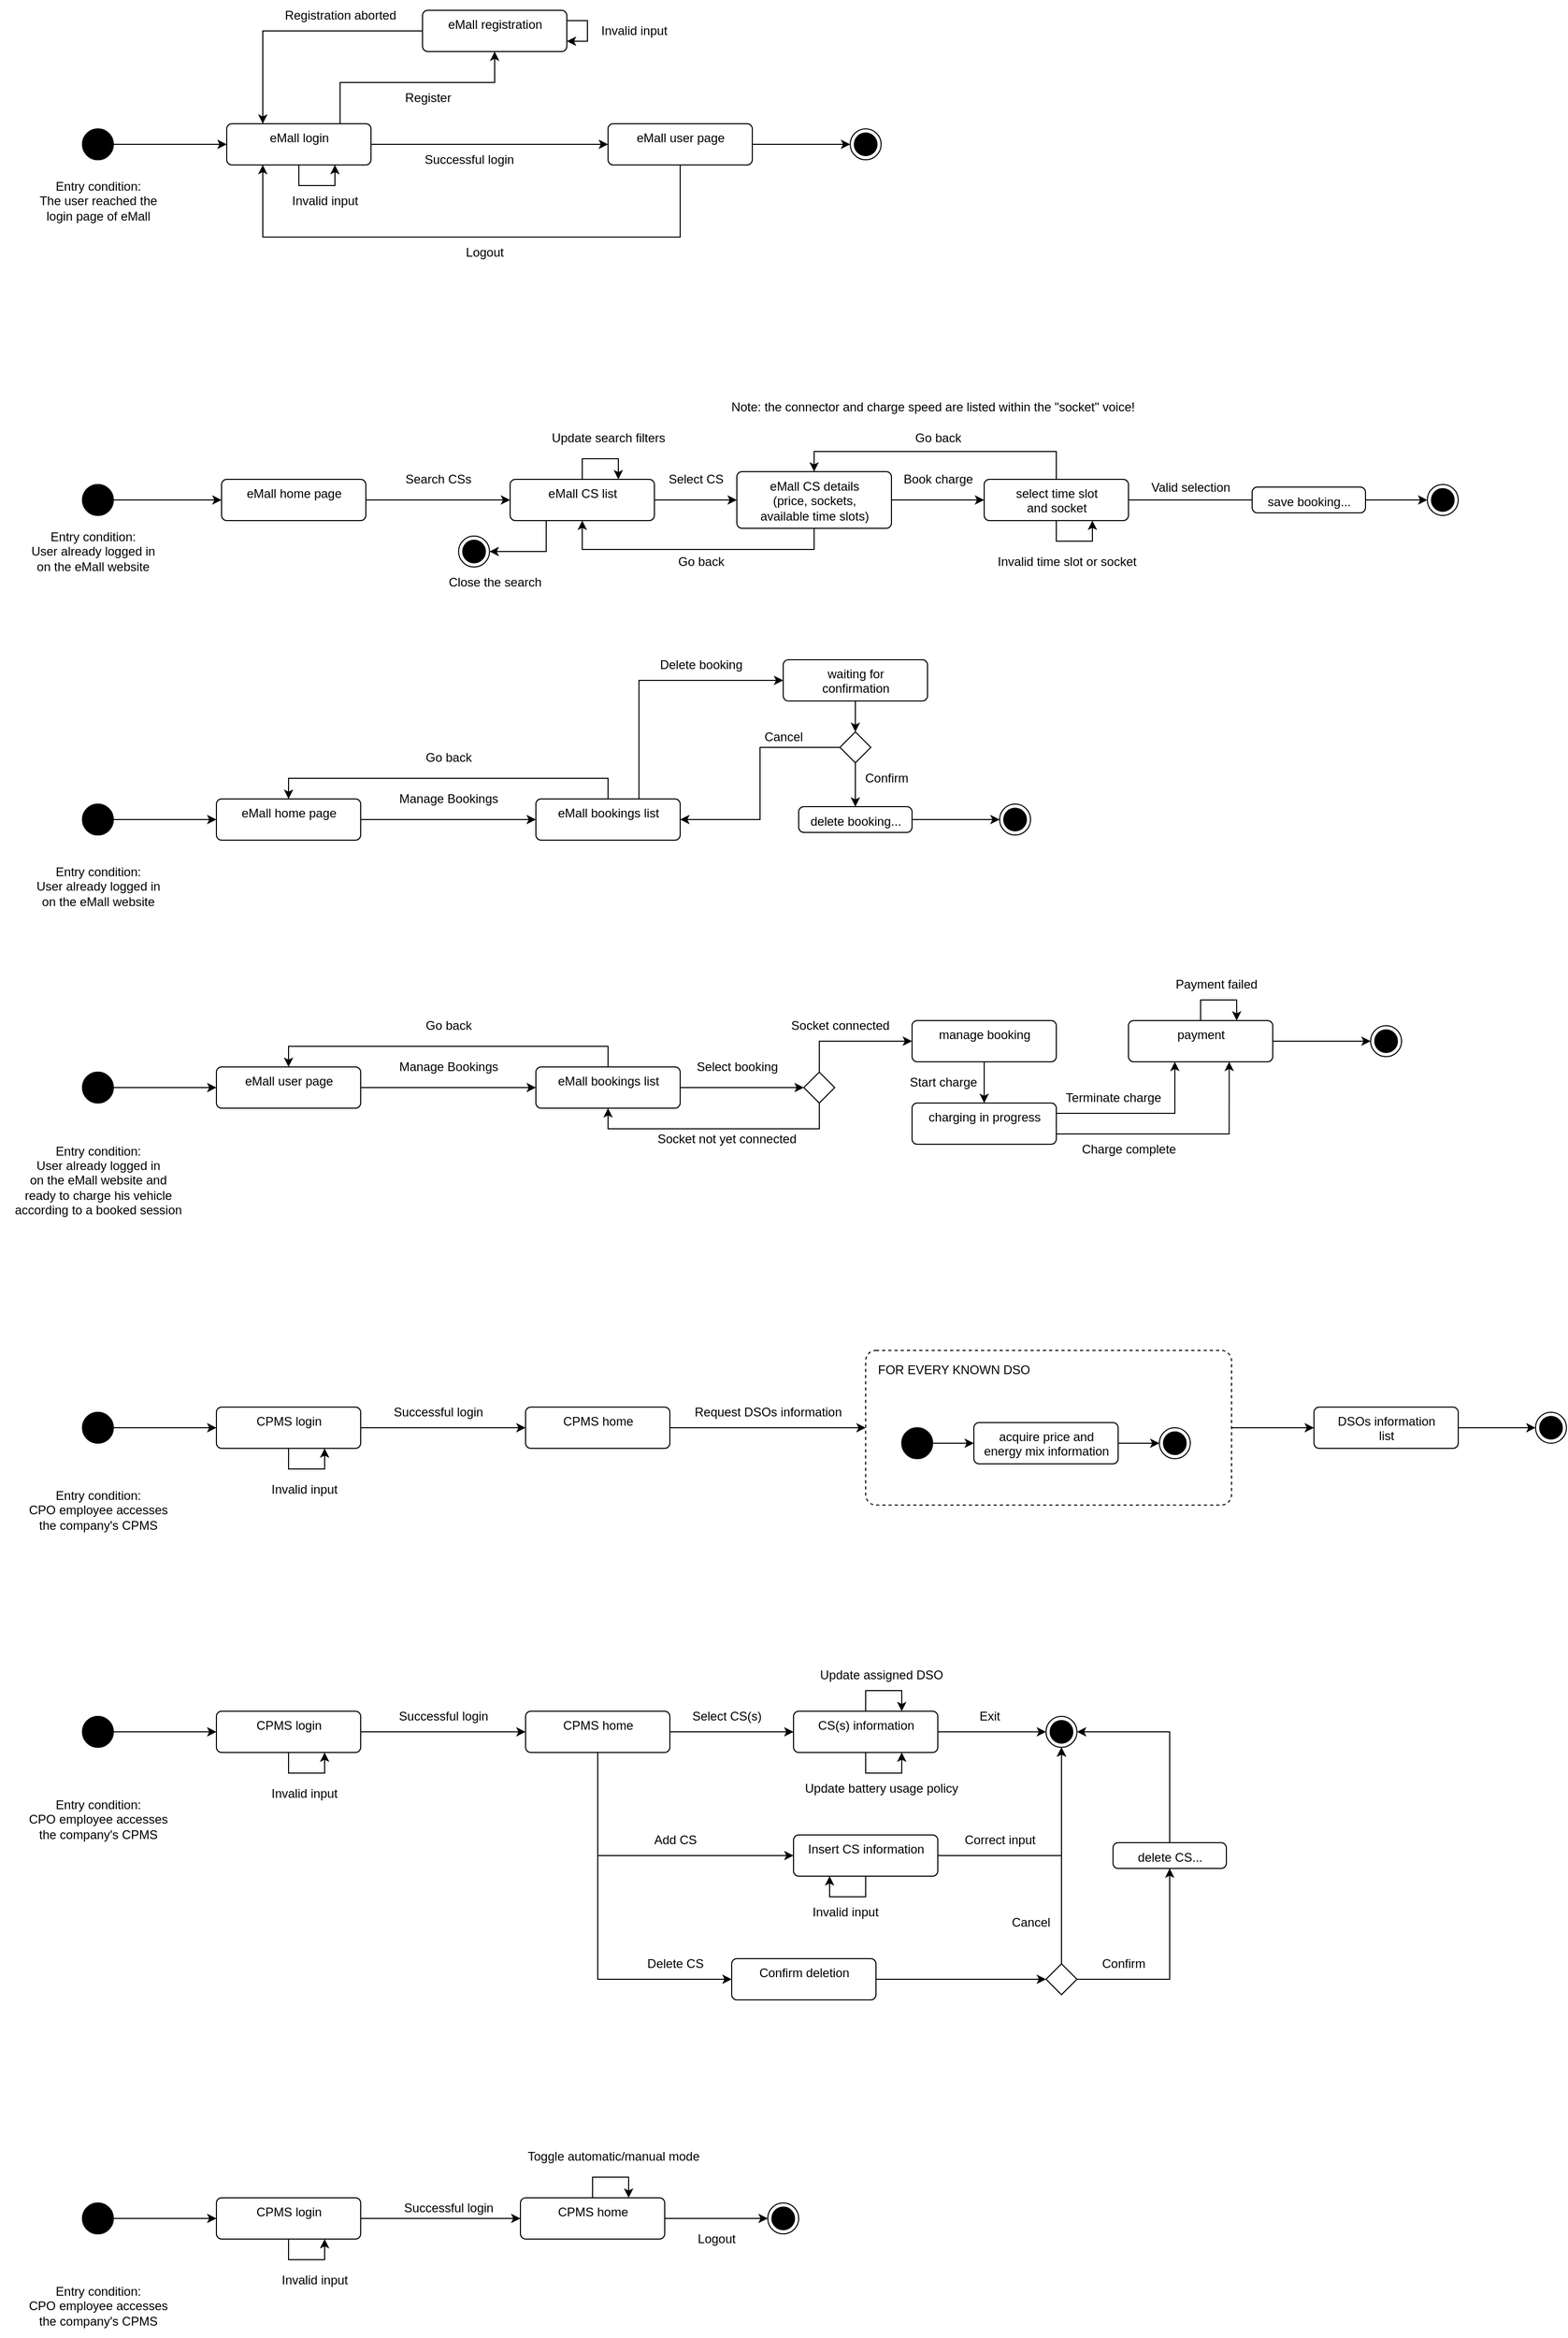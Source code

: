 <mxfile version="20.5.3" type="device"><diagram id="C5RBs43oDa-KdzZeNtuy" name="Page-1"><mxGraphModel dx="1718" dy="927" grid="1" gridSize="10" guides="1" tooltips="1" connect="1" arrows="1" fold="1" page="1" pageScale="1" pageWidth="4681" pageHeight="3300" math="0" shadow="0"><root><mxCell id="WIyWlLk6GJQsqaUBKTNV-0"/><mxCell id="WIyWlLk6GJQsqaUBKTNV-1" parent="WIyWlLk6GJQsqaUBKTNV-0"/><mxCell id="OtQPe9uXSExSUuYNANN4-5" style="edgeStyle=orthogonalEdgeStyle;rounded=0;orthogonalLoop=1;jettySize=auto;html=1;" parent="WIyWlLk6GJQsqaUBKTNV-1" source="OtQPe9uXSExSUuYNANN4-1" target="OtQPe9uXSExSUuYNANN4-2" edge="1"><mxGeometry relative="1" as="geometry"/></mxCell><mxCell id="OtQPe9uXSExSUuYNANN4-1" value="" style="ellipse;fillColor=strokeColor;" parent="WIyWlLk6GJQsqaUBKTNV-1" vertex="1"><mxGeometry x="110" y="168" width="30" height="30" as="geometry"/></mxCell><mxCell id="D8yRVli4cVq_1flrbbhO-0" style="edgeStyle=orthogonalEdgeStyle;rounded=0;orthogonalLoop=1;jettySize=auto;html=1;" parent="WIyWlLk6GJQsqaUBKTNV-1" source="OtQPe9uXSExSUuYNANN4-2" target="OtQPe9uXSExSUuYNANN4-19" edge="1"><mxGeometry relative="1" as="geometry"/></mxCell><mxCell id="D8yRVli4cVq_1flrbbhO-3" style="edgeStyle=orthogonalEdgeStyle;rounded=0;orthogonalLoop=1;jettySize=auto;html=1;entryX=0.5;entryY=1;entryDx=0;entryDy=0;" parent="WIyWlLk6GJQsqaUBKTNV-1" source="OtQPe9uXSExSUuYNANN4-2" target="OtQPe9uXSExSUuYNANN4-6" edge="1"><mxGeometry relative="1" as="geometry"><Array as="points"><mxPoint x="360" y="123"/><mxPoint x="510" y="123"/></Array></mxGeometry></mxCell><mxCell id="OtQPe9uXSExSUuYNANN4-2" value="eMall login" style="html=1;align=center;verticalAlign=top;rounded=1;absoluteArcSize=1;arcSize=10;dashed=0;" parent="WIyWlLk6GJQsqaUBKTNV-1" vertex="1"><mxGeometry x="250" y="163" width="140" height="40" as="geometry"/></mxCell><mxCell id="D8yRVli4cVq_1flrbbhO-4" style="edgeStyle=orthogonalEdgeStyle;rounded=0;orthogonalLoop=1;jettySize=auto;html=1;entryX=0.25;entryY=0;entryDx=0;entryDy=0;" parent="WIyWlLk6GJQsqaUBKTNV-1" source="OtQPe9uXSExSUuYNANN4-6" target="OtQPe9uXSExSUuYNANN4-2" edge="1"><mxGeometry relative="1" as="geometry"/></mxCell><mxCell id="OtQPe9uXSExSUuYNANN4-6" value="eMall registration" style="html=1;align=center;verticalAlign=top;rounded=1;absoluteArcSize=1;arcSize=10;dashed=0;" parent="WIyWlLk6GJQsqaUBKTNV-1" vertex="1"><mxGeometry x="440" y="53" width="140" height="40" as="geometry"/></mxCell><mxCell id="OtQPe9uXSExSUuYNANN4-9" value="Register" style="text;html=1;align=center;verticalAlign=middle;resizable=0;points=[];autosize=1;strokeColor=none;fillColor=none;" parent="WIyWlLk6GJQsqaUBKTNV-1" vertex="1"><mxGeometry x="410" y="123" width="70" height="30" as="geometry"/></mxCell><mxCell id="OtQPe9uXSExSUuYNANN4-18" value="Registration aborted" style="text;html=1;align=center;verticalAlign=middle;resizable=0;points=[];autosize=1;strokeColor=none;fillColor=none;" parent="WIyWlLk6GJQsqaUBKTNV-1" vertex="1"><mxGeometry x="290" y="43" width="140" height="30" as="geometry"/></mxCell><mxCell id="OtQPe9uXSExSUuYNANN4-22" style="edgeStyle=orthogonalEdgeStyle;rounded=0;orthogonalLoop=1;jettySize=auto;html=1;" parent="WIyWlLk6GJQsqaUBKTNV-1" source="OtQPe9uXSExSUuYNANN4-19" target="OtQPe9uXSExSUuYNANN4-21" edge="1"><mxGeometry relative="1" as="geometry"/></mxCell><mxCell id="D8yRVli4cVq_1flrbbhO-1" style="edgeStyle=orthogonalEdgeStyle;rounded=0;orthogonalLoop=1;jettySize=auto;html=1;entryX=0.25;entryY=1;entryDx=0;entryDy=0;" parent="WIyWlLk6GJQsqaUBKTNV-1" source="OtQPe9uXSExSUuYNANN4-19" target="OtQPe9uXSExSUuYNANN4-2" edge="1"><mxGeometry relative="1" as="geometry"><Array as="points"><mxPoint x="690" y="273"/><mxPoint x="285" y="273"/></Array></mxGeometry></mxCell><mxCell id="OtQPe9uXSExSUuYNANN4-19" value="eMall user page" style="html=1;align=center;verticalAlign=top;rounded=1;absoluteArcSize=1;arcSize=10;dashed=0;" parent="WIyWlLk6GJQsqaUBKTNV-1" vertex="1"><mxGeometry x="620" y="163" width="140" height="40" as="geometry"/></mxCell><mxCell id="OtQPe9uXSExSUuYNANN4-21" value="" style="ellipse;html=1;shape=endState;fillColor=strokeColor;" parent="WIyWlLk6GJQsqaUBKTNV-1" vertex="1"><mxGeometry x="855" y="168" width="30" height="30" as="geometry"/></mxCell><mxCell id="OtQPe9uXSExSUuYNANN4-23" style="edgeStyle=orthogonalEdgeStyle;rounded=0;orthogonalLoop=1;jettySize=auto;html=1;" parent="WIyWlLk6GJQsqaUBKTNV-1" source="OtQPe9uXSExSUuYNANN4-6" target="OtQPe9uXSExSUuYNANN4-6" edge="1"><mxGeometry relative="1" as="geometry"/></mxCell><mxCell id="OtQPe9uXSExSUuYNANN4-24" value="Invalid input" style="text;html=1;align=center;verticalAlign=middle;resizable=0;points=[];autosize=1;strokeColor=none;fillColor=none;" parent="WIyWlLk6GJQsqaUBKTNV-1" vertex="1"><mxGeometry x="600" y="58" width="90" height="30" as="geometry"/></mxCell><mxCell id="OtQPe9uXSExSUuYNANN4-26" value="Successful login" style="text;html=1;align=center;verticalAlign=middle;resizable=0;points=[];autosize=1;strokeColor=none;fillColor=none;" parent="WIyWlLk6GJQsqaUBKTNV-1" vertex="1"><mxGeometry x="430" y="183" width="110" height="30" as="geometry"/></mxCell><mxCell id="OtQPe9uXSExSUuYNANN4-30" style="edgeStyle=orthogonalEdgeStyle;rounded=0;orthogonalLoop=1;jettySize=auto;html=1;" parent="WIyWlLk6GJQsqaUBKTNV-1" source="OtQPe9uXSExSUuYNANN4-27" target="OtQPe9uXSExSUuYNANN4-28" edge="1"><mxGeometry relative="1" as="geometry"/></mxCell><mxCell id="OtQPe9uXSExSUuYNANN4-27" value="" style="ellipse;fillColor=strokeColor;" parent="WIyWlLk6GJQsqaUBKTNV-1" vertex="1"><mxGeometry x="110" y="513" width="30" height="30" as="geometry"/></mxCell><mxCell id="OtQPe9uXSExSUuYNANN4-51" style="edgeStyle=orthogonalEdgeStyle;rounded=0;orthogonalLoop=1;jettySize=auto;html=1;" parent="WIyWlLk6GJQsqaUBKTNV-1" source="OtQPe9uXSExSUuYNANN4-28" target="OtQPe9uXSExSUuYNANN4-48" edge="1"><mxGeometry relative="1" as="geometry"/></mxCell><mxCell id="OtQPe9uXSExSUuYNANN4-28" value="eMall home page" style="html=1;align=center;verticalAlign=top;rounded=1;absoluteArcSize=1;arcSize=10;dashed=0;" parent="WIyWlLk6GJQsqaUBKTNV-1" vertex="1"><mxGeometry x="245" y="508" width="140" height="40" as="geometry"/></mxCell><mxCell id="OtQPe9uXSExSUuYNANN4-46" value="Logout" style="text;html=1;align=center;verticalAlign=middle;resizable=0;points=[];autosize=1;strokeColor=none;fillColor=none;" parent="WIyWlLk6GJQsqaUBKTNV-1" vertex="1"><mxGeometry x="470" y="273" width="60" height="30" as="geometry"/></mxCell><mxCell id="OtQPe9uXSExSUuYNANN4-55" style="edgeStyle=orthogonalEdgeStyle;rounded=0;orthogonalLoop=1;jettySize=auto;html=1;entryX=0;entryY=0.5;entryDx=0;entryDy=0;" parent="WIyWlLk6GJQsqaUBKTNV-1" source="OtQPe9uXSExSUuYNANN4-48" target="OtQPe9uXSExSUuYNANN4-54" edge="1"><mxGeometry relative="1" as="geometry"/></mxCell><mxCell id="h1Xw0_IUpKzx305t5F_1-7" style="edgeStyle=orthogonalEdgeStyle;rounded=0;orthogonalLoop=1;jettySize=auto;html=1;entryX=1;entryY=0.5;entryDx=0;entryDy=0;" parent="WIyWlLk6GJQsqaUBKTNV-1" source="OtQPe9uXSExSUuYNANN4-48" target="h1Xw0_IUpKzx305t5F_1-2" edge="1"><mxGeometry relative="1" as="geometry"><Array as="points"><mxPoint x="560" y="578"/></Array></mxGeometry></mxCell><mxCell id="OtQPe9uXSExSUuYNANN4-48" value="eMall CS list" style="html=1;align=center;verticalAlign=top;rounded=1;absoluteArcSize=1;arcSize=10;dashed=0;" parent="WIyWlLk6GJQsqaUBKTNV-1" vertex="1"><mxGeometry x="525" y="508" width="140" height="40" as="geometry"/></mxCell><mxCell id="OtQPe9uXSExSUuYNANN4-50" value="Search CSs" style="text;html=1;align=center;verticalAlign=middle;resizable=0;points=[];autosize=1;strokeColor=none;fillColor=none;" parent="WIyWlLk6GJQsqaUBKTNV-1" vertex="1"><mxGeometry x="410" y="493" width="90" height="30" as="geometry"/></mxCell><mxCell id="OtQPe9uXSExSUuYNANN4-52" value="Update search filters" style="text;html=1;align=center;verticalAlign=middle;resizable=0;points=[];autosize=1;strokeColor=none;fillColor=none;" parent="WIyWlLk6GJQsqaUBKTNV-1" vertex="1"><mxGeometry x="550" y="453" width="140" height="30" as="geometry"/></mxCell><mxCell id="OtQPe9uXSExSUuYNANN4-53" style="edgeStyle=orthogonalEdgeStyle;rounded=0;orthogonalLoop=1;jettySize=auto;html=1;entryX=0.75;entryY=0;entryDx=0;entryDy=0;" parent="WIyWlLk6GJQsqaUBKTNV-1" source="OtQPe9uXSExSUuYNANN4-48" target="OtQPe9uXSExSUuYNANN4-48" edge="1"><mxGeometry relative="1" as="geometry"><Array as="points"><mxPoint x="595" y="488"/><mxPoint x="630" y="488"/></Array></mxGeometry></mxCell><mxCell id="OtQPe9uXSExSUuYNANN4-58" style="edgeStyle=orthogonalEdgeStyle;rounded=0;orthogonalLoop=1;jettySize=auto;html=1;entryX=0.5;entryY=1;entryDx=0;entryDy=0;" parent="WIyWlLk6GJQsqaUBKTNV-1" source="OtQPe9uXSExSUuYNANN4-54" target="OtQPe9uXSExSUuYNANN4-48" edge="1"><mxGeometry relative="1" as="geometry"><Array as="points"><mxPoint x="820" y="576"/><mxPoint x="595" y="576"/></Array></mxGeometry></mxCell><mxCell id="OtQPe9uXSExSUuYNANN4-62" style="edgeStyle=orthogonalEdgeStyle;rounded=0;orthogonalLoop=1;jettySize=auto;html=1;entryX=0;entryY=0.5;entryDx=0;entryDy=0;" parent="WIyWlLk6GJQsqaUBKTNV-1" source="OtQPe9uXSExSUuYNANN4-54" target="OtQPe9uXSExSUuYNANN4-60" edge="1"><mxGeometry relative="1" as="geometry"/></mxCell><mxCell id="OtQPe9uXSExSUuYNANN4-54" value="&lt;div&gt;eMall CS details&lt;/div&gt;&lt;div&gt;(price, sockets,&lt;br&gt;&lt;/div&gt;&lt;div&gt;available time slots)&lt;br&gt;&lt;/div&gt;" style="html=1;align=center;verticalAlign=top;rounded=1;absoluteArcSize=1;arcSize=10;dashed=0;" parent="WIyWlLk6GJQsqaUBKTNV-1" vertex="1"><mxGeometry x="745" y="500.5" width="150" height="55" as="geometry"/></mxCell><mxCell id="OtQPe9uXSExSUuYNANN4-59" value="Go back" style="text;html=1;align=center;verticalAlign=middle;resizable=0;points=[];autosize=1;strokeColor=none;fillColor=none;" parent="WIyWlLk6GJQsqaUBKTNV-1" vertex="1"><mxGeometry x="675" y="573" width="70" height="30" as="geometry"/></mxCell><mxCell id="OtQPe9uXSExSUuYNANN4-70" style="edgeStyle=orthogonalEdgeStyle;rounded=0;orthogonalLoop=1;jettySize=auto;html=1;entryX=0;entryY=0.5;entryDx=0;entryDy=0;startArrow=none;" parent="WIyWlLk6GJQsqaUBKTNV-1" source="D8yRVli4cVq_1flrbbhO-13" target="OtQPe9uXSExSUuYNANN4-67" edge="1"><mxGeometry relative="1" as="geometry"/></mxCell><mxCell id="OtQPe9uXSExSUuYNANN4-71" style="edgeStyle=orthogonalEdgeStyle;rounded=0;orthogonalLoop=1;jettySize=auto;html=1;entryX=0.5;entryY=0;entryDx=0;entryDy=0;" parent="WIyWlLk6GJQsqaUBKTNV-1" source="OtQPe9uXSExSUuYNANN4-60" target="OtQPe9uXSExSUuYNANN4-54" edge="1"><mxGeometry relative="1" as="geometry"><Array as="points"><mxPoint x="1055" y="481"/><mxPoint x="820" y="481"/></Array></mxGeometry></mxCell><mxCell id="OtQPe9uXSExSUuYNANN4-60" value="&lt;div&gt;select time slot&lt;/div&gt;&lt;div&gt;and socket&lt;br&gt;&lt;/div&gt;" style="html=1;align=center;verticalAlign=top;rounded=1;absoluteArcSize=1;arcSize=10;dashed=0;" parent="WIyWlLk6GJQsqaUBKTNV-1" vertex="1"><mxGeometry x="985" y="508" width="140" height="40" as="geometry"/></mxCell><mxCell id="OtQPe9uXSExSUuYNANN4-61" value="Select CS" style="text;html=1;align=center;verticalAlign=middle;resizable=0;points=[];autosize=1;strokeColor=none;fillColor=none;" parent="WIyWlLk6GJQsqaUBKTNV-1" vertex="1"><mxGeometry x="665" y="493" width="80" height="30" as="geometry"/></mxCell><mxCell id="OtQPe9uXSExSUuYNANN4-65" value="Book charge" style="text;html=1;align=center;verticalAlign=middle;resizable=0;points=[];autosize=1;strokeColor=none;fillColor=none;" parent="WIyWlLk6GJQsqaUBKTNV-1" vertex="1"><mxGeometry x="895" y="493" width="90" height="30" as="geometry"/></mxCell><mxCell id="OtQPe9uXSExSUuYNANN4-66" value="Note: the connector and charge speed are listed within the &quot;socket&quot; voice!" style="text;html=1;align=center;verticalAlign=middle;resizable=0;points=[];autosize=1;strokeColor=none;fillColor=none;" parent="WIyWlLk6GJQsqaUBKTNV-1" vertex="1"><mxGeometry x="725" y="423" width="420" height="30" as="geometry"/></mxCell><mxCell id="OtQPe9uXSExSUuYNANN4-67" value="" style="ellipse;html=1;shape=endState;fillColor=strokeColor;" parent="WIyWlLk6GJQsqaUBKTNV-1" vertex="1"><mxGeometry x="1415" y="513" width="30" height="30" as="geometry"/></mxCell><mxCell id="OtQPe9uXSExSUuYNANN4-72" value="Go back" style="text;html=1;align=center;verticalAlign=middle;resizable=0;points=[];autosize=1;strokeColor=none;fillColor=none;" parent="WIyWlLk6GJQsqaUBKTNV-1" vertex="1"><mxGeometry x="905" y="453" width="70" height="30" as="geometry"/></mxCell><mxCell id="OtQPe9uXSExSUuYNANN4-74" style="edgeStyle=orthogonalEdgeStyle;rounded=0;orthogonalLoop=1;jettySize=auto;html=1;entryX=0.75;entryY=1;entryDx=0;entryDy=0;" parent="WIyWlLk6GJQsqaUBKTNV-1" source="OtQPe9uXSExSUuYNANN4-60" target="OtQPe9uXSExSUuYNANN4-60" edge="1"><mxGeometry relative="1" as="geometry"><Array as="points"><mxPoint x="1055" y="568"/><mxPoint x="1090" y="568"/></Array></mxGeometry></mxCell><mxCell id="OtQPe9uXSExSUuYNANN4-75" value="Invalid time slot or socket" style="text;html=1;align=center;verticalAlign=middle;resizable=0;points=[];autosize=1;strokeColor=none;fillColor=none;" parent="WIyWlLk6GJQsqaUBKTNV-1" vertex="1"><mxGeometry x="985" y="573" width="160" height="30" as="geometry"/></mxCell><mxCell id="OtQPe9uXSExSUuYNANN4-82" style="edgeStyle=orthogonalEdgeStyle;rounded=0;orthogonalLoop=1;jettySize=auto;html=1;" parent="WIyWlLk6GJQsqaUBKTNV-1" source="OtQPe9uXSExSUuYNANN4-76" target="OtQPe9uXSExSUuYNANN4-79" edge="1"><mxGeometry relative="1" as="geometry"/></mxCell><mxCell id="OtQPe9uXSExSUuYNANN4-76" value="" style="ellipse;fillColor=strokeColor;" parent="WIyWlLk6GJQsqaUBKTNV-1" vertex="1"><mxGeometry x="110" y="823" width="30" height="30" as="geometry"/></mxCell><mxCell id="OtQPe9uXSExSUuYNANN4-84" style="edgeStyle=orthogonalEdgeStyle;rounded=0;orthogonalLoop=1;jettySize=auto;html=1;" parent="WIyWlLk6GJQsqaUBKTNV-1" source="OtQPe9uXSExSUuYNANN4-79" target="OtQPe9uXSExSUuYNANN4-83" edge="1"><mxGeometry relative="1" as="geometry"/></mxCell><mxCell id="OtQPe9uXSExSUuYNANN4-79" value="eMall home page" style="html=1;align=center;verticalAlign=top;rounded=1;absoluteArcSize=1;arcSize=10;dashed=0;" parent="WIyWlLk6GJQsqaUBKTNV-1" vertex="1"><mxGeometry x="240" y="818" width="140" height="40" as="geometry"/></mxCell><mxCell id="OtQPe9uXSExSUuYNANN4-86" style="edgeStyle=orthogonalEdgeStyle;rounded=0;orthogonalLoop=1;jettySize=auto;html=1;entryX=0.5;entryY=0;entryDx=0;entryDy=0;" parent="WIyWlLk6GJQsqaUBKTNV-1" source="OtQPe9uXSExSUuYNANN4-83" target="OtQPe9uXSExSUuYNANN4-79" edge="1"><mxGeometry relative="1" as="geometry"><Array as="points"><mxPoint x="620" y="798"/><mxPoint x="310" y="798"/></Array></mxGeometry></mxCell><mxCell id="OtQPe9uXSExSUuYNANN4-95" style="edgeStyle=orthogonalEdgeStyle;rounded=0;orthogonalLoop=1;jettySize=auto;html=1;entryX=0;entryY=0.5;entryDx=0;entryDy=0;" parent="WIyWlLk6GJQsqaUBKTNV-1" source="OtQPe9uXSExSUuYNANN4-83" target="OtQPe9uXSExSUuYNANN4-92" edge="1"><mxGeometry relative="1" as="geometry"><Array as="points"><mxPoint x="650" y="703"/></Array></mxGeometry></mxCell><mxCell id="OtQPe9uXSExSUuYNANN4-83" value="eMall bookings list" style="html=1;align=center;verticalAlign=top;rounded=1;absoluteArcSize=1;arcSize=10;dashed=0;" parent="WIyWlLk6GJQsqaUBKTNV-1" vertex="1"><mxGeometry x="550" y="818" width="140" height="40" as="geometry"/></mxCell><mxCell id="OtQPe9uXSExSUuYNANN4-85" value="Manage Bookings" style="text;html=1;align=center;verticalAlign=middle;resizable=0;points=[];autosize=1;strokeColor=none;fillColor=none;" parent="WIyWlLk6GJQsqaUBKTNV-1" vertex="1"><mxGeometry x="405" y="803" width="120" height="30" as="geometry"/></mxCell><mxCell id="OtQPe9uXSExSUuYNANN4-87" value="Go back" style="text;html=1;align=center;verticalAlign=middle;resizable=0;points=[];autosize=1;strokeColor=none;fillColor=none;" parent="WIyWlLk6GJQsqaUBKTNV-1" vertex="1"><mxGeometry x="430" y="763" width="70" height="30" as="geometry"/></mxCell><mxCell id="OtQPe9uXSExSUuYNANN4-102" style="edgeStyle=orthogonalEdgeStyle;rounded=0;orthogonalLoop=1;jettySize=auto;html=1;entryX=0.5;entryY=0;entryDx=0;entryDy=0;" parent="WIyWlLk6GJQsqaUBKTNV-1" source="OtQPe9uXSExSUuYNANN4-92" target="OtQPe9uXSExSUuYNANN4-101" edge="1"><mxGeometry relative="1" as="geometry"/></mxCell><mxCell id="OtQPe9uXSExSUuYNANN4-92" value="&lt;div&gt;waiting for&lt;/div&gt;&lt;div&gt;confirmation&lt;/div&gt;" style="html=1;align=center;verticalAlign=top;rounded=1;absoluteArcSize=1;arcSize=10;dashed=0;" parent="WIyWlLk6GJQsqaUBKTNV-1" vertex="1"><mxGeometry x="790" y="683" width="140" height="40" as="geometry"/></mxCell><mxCell id="OtQPe9uXSExSUuYNANN4-96" value="Delete booking" style="text;html=1;align=center;verticalAlign=middle;resizable=0;points=[];autosize=1;strokeColor=none;fillColor=none;" parent="WIyWlLk6GJQsqaUBKTNV-1" vertex="1"><mxGeometry x="655" y="673" width="110" height="30" as="geometry"/></mxCell><mxCell id="OtQPe9uXSExSUuYNANN4-104" style="edgeStyle=orthogonalEdgeStyle;rounded=0;orthogonalLoop=1;jettySize=auto;html=1;entryX=1;entryY=0.5;entryDx=0;entryDy=0;" parent="WIyWlLk6GJQsqaUBKTNV-1" source="OtQPe9uXSExSUuYNANN4-101" target="OtQPe9uXSExSUuYNANN4-83" edge="1"><mxGeometry relative="1" as="geometry"/></mxCell><mxCell id="OtQPe9uXSExSUuYNANN4-108" style="edgeStyle=orthogonalEdgeStyle;rounded=0;orthogonalLoop=1;jettySize=auto;html=1;" parent="WIyWlLk6GJQsqaUBKTNV-1" source="OtQPe9uXSExSUuYNANN4-101" target="OtQPe9uXSExSUuYNANN4-107" edge="1"><mxGeometry relative="1" as="geometry"/></mxCell><mxCell id="OtQPe9uXSExSUuYNANN4-101" value="" style="rhombus;" parent="WIyWlLk6GJQsqaUBKTNV-1" vertex="1"><mxGeometry x="845" y="753" width="30" height="30" as="geometry"/></mxCell><mxCell id="OtQPe9uXSExSUuYNANN4-114" style="edgeStyle=orthogonalEdgeStyle;rounded=0;orthogonalLoop=1;jettySize=auto;html=1;entryX=0;entryY=0.5;entryDx=0;entryDy=0;" parent="WIyWlLk6GJQsqaUBKTNV-1" source="OtQPe9uXSExSUuYNANN4-107" target="OtQPe9uXSExSUuYNANN4-113" edge="1"><mxGeometry relative="1" as="geometry"/></mxCell><mxCell id="OtQPe9uXSExSUuYNANN4-107" value="delete booking..." style="html=1;align=center;verticalAlign=top;rounded=1;absoluteArcSize=1;arcSize=10;dashed=0;" parent="WIyWlLk6GJQsqaUBKTNV-1" vertex="1"><mxGeometry x="805" y="825.5" width="110" height="25" as="geometry"/></mxCell><mxCell id="OtQPe9uXSExSUuYNANN4-110" value="Cancel" style="text;html=1;align=center;verticalAlign=middle;resizable=0;points=[];autosize=1;strokeColor=none;fillColor=none;" parent="WIyWlLk6GJQsqaUBKTNV-1" vertex="1"><mxGeometry x="760" y="743" width="60" height="30" as="geometry"/></mxCell><mxCell id="OtQPe9uXSExSUuYNANN4-111" value="Confirm" style="text;html=1;align=center;verticalAlign=middle;resizable=0;points=[];autosize=1;strokeColor=none;fillColor=none;" parent="WIyWlLk6GJQsqaUBKTNV-1" vertex="1"><mxGeometry x="855" y="783" width="70" height="30" as="geometry"/></mxCell><mxCell id="OtQPe9uXSExSUuYNANN4-112" value="Valid selection" style="text;html=1;align=center;verticalAlign=middle;resizable=0;points=[];autosize=1;strokeColor=none;fillColor=none;" parent="WIyWlLk6GJQsqaUBKTNV-1" vertex="1"><mxGeometry x="1135" y="500.5" width="100" height="30" as="geometry"/></mxCell><mxCell id="OtQPe9uXSExSUuYNANN4-113" value="" style="ellipse;html=1;shape=endState;fillColor=strokeColor;" parent="WIyWlLk6GJQsqaUBKTNV-1" vertex="1"><mxGeometry x="1000" y="823" width="30" height="30" as="geometry"/></mxCell><mxCell id="OtQPe9uXSExSUuYNANN4-115" style="edgeStyle=orthogonalEdgeStyle;rounded=0;orthogonalLoop=1;jettySize=auto;html=1;" parent="WIyWlLk6GJQsqaUBKTNV-1" source="OtQPe9uXSExSUuYNANN4-116" target="OtQPe9uXSExSUuYNANN4-118" edge="1"><mxGeometry relative="1" as="geometry"/></mxCell><mxCell id="OtQPe9uXSExSUuYNANN4-116" value="" style="ellipse;fillColor=strokeColor;" parent="WIyWlLk6GJQsqaUBKTNV-1" vertex="1"><mxGeometry x="110" y="1083" width="30" height="30" as="geometry"/></mxCell><mxCell id="OtQPe9uXSExSUuYNANN4-117" style="edgeStyle=orthogonalEdgeStyle;rounded=0;orthogonalLoop=1;jettySize=auto;html=1;" parent="WIyWlLk6GJQsqaUBKTNV-1" source="OtQPe9uXSExSUuYNANN4-118" target="OtQPe9uXSExSUuYNANN4-121" edge="1"><mxGeometry relative="1" as="geometry"/></mxCell><mxCell id="OtQPe9uXSExSUuYNANN4-118" value="eMall user page" style="html=1;align=center;verticalAlign=top;rounded=1;absoluteArcSize=1;arcSize=10;dashed=0;" parent="WIyWlLk6GJQsqaUBKTNV-1" vertex="1"><mxGeometry x="240" y="1078" width="140" height="40" as="geometry"/></mxCell><mxCell id="OtQPe9uXSExSUuYNANN4-120" style="edgeStyle=orthogonalEdgeStyle;rounded=0;orthogonalLoop=1;jettySize=auto;html=1;entryX=0.5;entryY=0;entryDx=0;entryDy=0;" parent="WIyWlLk6GJQsqaUBKTNV-1" source="OtQPe9uXSExSUuYNANN4-121" target="OtQPe9uXSExSUuYNANN4-118" edge="1"><mxGeometry relative="1" as="geometry"><Array as="points"><mxPoint x="620" y="1058"/><mxPoint x="310" y="1058"/></Array></mxGeometry></mxCell><mxCell id="OtQPe9uXSExSUuYNANN4-128" style="edgeStyle=orthogonalEdgeStyle;rounded=0;orthogonalLoop=1;jettySize=auto;html=1;" parent="WIyWlLk6GJQsqaUBKTNV-1" source="OtQPe9uXSExSUuYNANN4-121" target="OtQPe9uXSExSUuYNANN4-127" edge="1"><mxGeometry relative="1" as="geometry"/></mxCell><mxCell id="OtQPe9uXSExSUuYNANN4-121" value="eMall bookings list" style="html=1;align=center;verticalAlign=top;rounded=1;absoluteArcSize=1;arcSize=10;dashed=0;" parent="WIyWlLk6GJQsqaUBKTNV-1" vertex="1"><mxGeometry x="550" y="1078" width="140" height="40" as="geometry"/></mxCell><mxCell id="OtQPe9uXSExSUuYNANN4-122" value="Manage Bookings" style="text;html=1;align=center;verticalAlign=middle;resizable=0;points=[];autosize=1;strokeColor=none;fillColor=none;" parent="WIyWlLk6GJQsqaUBKTNV-1" vertex="1"><mxGeometry x="405" y="1063" width="120" height="30" as="geometry"/></mxCell><mxCell id="OtQPe9uXSExSUuYNANN4-123" value="Go back" style="text;html=1;align=center;verticalAlign=middle;resizable=0;points=[];autosize=1;strokeColor=none;fillColor=none;" parent="WIyWlLk6GJQsqaUBKTNV-1" vertex="1"><mxGeometry x="430" y="1023" width="70" height="30" as="geometry"/></mxCell><mxCell id="OtQPe9uXSExSUuYNANN4-142" style="edgeStyle=orthogonalEdgeStyle;rounded=0;orthogonalLoop=1;jettySize=auto;html=1;" parent="WIyWlLk6GJQsqaUBKTNV-1" source="OtQPe9uXSExSUuYNANN4-124" target="OtQPe9uXSExSUuYNANN4-141" edge="1"><mxGeometry relative="1" as="geometry"/></mxCell><mxCell id="OtQPe9uXSExSUuYNANN4-124" value="manage booking" style="html=1;align=center;verticalAlign=top;rounded=1;absoluteArcSize=1;arcSize=10;dashed=0;" parent="WIyWlLk6GJQsqaUBKTNV-1" vertex="1"><mxGeometry x="915" y="1033" width="140" height="40" as="geometry"/></mxCell><mxCell id="OtQPe9uXSExSUuYNANN4-126" value="Select booking" style="text;html=1;align=center;verticalAlign=middle;resizable=0;points=[];autosize=1;strokeColor=none;fillColor=none;" parent="WIyWlLk6GJQsqaUBKTNV-1" vertex="1"><mxGeometry x="695" y="1063" width="100" height="30" as="geometry"/></mxCell><mxCell id="OtQPe9uXSExSUuYNANN4-129" style="edgeStyle=orthogonalEdgeStyle;rounded=0;orthogonalLoop=1;jettySize=auto;html=1;entryX=0;entryY=0.5;entryDx=0;entryDy=0;" parent="WIyWlLk6GJQsqaUBKTNV-1" source="OtQPe9uXSExSUuYNANN4-127" target="OtQPe9uXSExSUuYNANN4-124" edge="1"><mxGeometry relative="1" as="geometry"><Array as="points"><mxPoint x="825" y="1053"/></Array></mxGeometry></mxCell><mxCell id="OtQPe9uXSExSUuYNANN4-131" style="edgeStyle=orthogonalEdgeStyle;rounded=0;orthogonalLoop=1;jettySize=auto;html=1;entryX=0.5;entryY=1;entryDx=0;entryDy=0;" parent="WIyWlLk6GJQsqaUBKTNV-1" source="OtQPe9uXSExSUuYNANN4-127" target="OtQPe9uXSExSUuYNANN4-121" edge="1"><mxGeometry relative="1" as="geometry"><Array as="points"><mxPoint x="825" y="1138"/><mxPoint x="620" y="1138"/></Array></mxGeometry></mxCell><mxCell id="OtQPe9uXSExSUuYNANN4-127" value="" style="rhombus;" parent="WIyWlLk6GJQsqaUBKTNV-1" vertex="1"><mxGeometry x="810" y="1083" width="30" height="30" as="geometry"/></mxCell><mxCell id="OtQPe9uXSExSUuYNANN4-130" value="Socket connected" style="text;html=1;align=center;verticalAlign=middle;resizable=0;points=[];autosize=1;strokeColor=none;fillColor=none;" parent="WIyWlLk6GJQsqaUBKTNV-1" vertex="1"><mxGeometry x="785" y="1023" width="120" height="30" as="geometry"/></mxCell><mxCell id="OtQPe9uXSExSUuYNANN4-132" value="Socket not yet connected" style="text;html=1;align=center;verticalAlign=middle;resizable=0;points=[];autosize=1;strokeColor=none;fillColor=none;" parent="WIyWlLk6GJQsqaUBKTNV-1" vertex="1"><mxGeometry x="655" y="1133" width="160" height="30" as="geometry"/></mxCell><mxCell id="OtQPe9uXSExSUuYNANN4-134" value="Start charge" style="text;html=1;align=center;verticalAlign=middle;resizable=0;points=[];autosize=1;strokeColor=none;fillColor=none;" parent="WIyWlLk6GJQsqaUBKTNV-1" vertex="1"><mxGeometry x="900" y="1078" width="90" height="30" as="geometry"/></mxCell><mxCell id="OtQPe9uXSExSUuYNANN4-154" style="edgeStyle=orthogonalEdgeStyle;rounded=0;orthogonalLoop=1;jettySize=auto;html=1;entryX=0;entryY=0.5;entryDx=0;entryDy=0;" parent="WIyWlLk6GJQsqaUBKTNV-1" source="OtQPe9uXSExSUuYNANN4-135" target="OtQPe9uXSExSUuYNANN4-151" edge="1"><mxGeometry relative="1" as="geometry"/></mxCell><mxCell id="OtQPe9uXSExSUuYNANN4-135" value="payment" style="html=1;align=center;verticalAlign=top;rounded=1;absoluteArcSize=1;arcSize=10;dashed=0;" parent="WIyWlLk6GJQsqaUBKTNV-1" vertex="1"><mxGeometry x="1125" y="1033" width="140" height="40" as="geometry"/></mxCell><mxCell id="OtQPe9uXSExSUuYNANN4-143" style="edgeStyle=orthogonalEdgeStyle;rounded=0;orthogonalLoop=1;jettySize=auto;html=1;" parent="WIyWlLk6GJQsqaUBKTNV-1" source="OtQPe9uXSExSUuYNANN4-141" target="OtQPe9uXSExSUuYNANN4-135" edge="1"><mxGeometry relative="1" as="geometry"><Array as="points"><mxPoint x="1170" y="1123"/></Array></mxGeometry></mxCell><mxCell id="OtQPe9uXSExSUuYNANN4-147" style="edgeStyle=orthogonalEdgeStyle;rounded=0;orthogonalLoop=1;jettySize=auto;html=1;entryX=0.698;entryY=0.999;entryDx=0;entryDy=0;entryPerimeter=0;" parent="WIyWlLk6GJQsqaUBKTNV-1" source="OtQPe9uXSExSUuYNANN4-141" target="OtQPe9uXSExSUuYNANN4-135" edge="1"><mxGeometry relative="1" as="geometry"><Array as="points"><mxPoint x="1223" y="1143"/></Array></mxGeometry></mxCell><mxCell id="OtQPe9uXSExSUuYNANN4-141" value="charging in progress" style="html=1;align=center;verticalAlign=top;rounded=1;absoluteArcSize=1;arcSize=10;dashed=0;" parent="WIyWlLk6GJQsqaUBKTNV-1" vertex="1"><mxGeometry x="915" y="1113" width="140" height="40" as="geometry"/></mxCell><mxCell id="OtQPe9uXSExSUuYNANN4-144" value="Terminate charge" style="text;html=1;align=center;verticalAlign=middle;resizable=0;points=[];autosize=1;strokeColor=none;fillColor=none;" parent="WIyWlLk6GJQsqaUBKTNV-1" vertex="1"><mxGeometry x="1050" y="1093" width="120" height="30" as="geometry"/></mxCell><mxCell id="OtQPe9uXSExSUuYNANN4-148" value="Charge complete" style="text;html=1;align=center;verticalAlign=middle;resizable=0;points=[];autosize=1;strokeColor=none;fillColor=none;" parent="WIyWlLk6GJQsqaUBKTNV-1" vertex="1"><mxGeometry x="1065" y="1143" width="120" height="30" as="geometry"/></mxCell><mxCell id="OtQPe9uXSExSUuYNANN4-149" style="edgeStyle=orthogonalEdgeStyle;rounded=0;orthogonalLoop=1;jettySize=auto;html=1;entryX=0.75;entryY=0;entryDx=0;entryDy=0;" parent="WIyWlLk6GJQsqaUBKTNV-1" source="OtQPe9uXSExSUuYNANN4-135" target="OtQPe9uXSExSUuYNANN4-135" edge="1"><mxGeometry relative="1" as="geometry"><Array as="points"><mxPoint x="1195" y="1013"/><mxPoint x="1230" y="1013"/></Array></mxGeometry></mxCell><mxCell id="OtQPe9uXSExSUuYNANN4-150" value="Payment failed" style="text;html=1;align=center;verticalAlign=middle;resizable=0;points=[];autosize=1;strokeColor=none;fillColor=none;" parent="WIyWlLk6GJQsqaUBKTNV-1" vertex="1"><mxGeometry x="1160" y="983" width="100" height="30" as="geometry"/></mxCell><mxCell id="OtQPe9uXSExSUuYNANN4-151" value="" style="ellipse;html=1;shape=endState;fillColor=strokeColor;" parent="WIyWlLk6GJQsqaUBKTNV-1" vertex="1"><mxGeometry x="1360" y="1038" width="30" height="30" as="geometry"/></mxCell><mxCell id="D8yRVli4cVq_1flrbbhO-5" style="edgeStyle=orthogonalEdgeStyle;rounded=0;orthogonalLoop=1;jettySize=auto;html=1;entryX=0.75;entryY=1;entryDx=0;entryDy=0;" parent="WIyWlLk6GJQsqaUBKTNV-1" source="OtQPe9uXSExSUuYNANN4-2" target="OtQPe9uXSExSUuYNANN4-2" edge="1"><mxGeometry relative="1" as="geometry"><Array as="points"><mxPoint x="320" y="223"/><mxPoint x="355" y="223"/></Array></mxGeometry></mxCell><mxCell id="D8yRVli4cVq_1flrbbhO-6" value="Invalid input" style="text;html=1;align=center;verticalAlign=middle;resizable=0;points=[];autosize=1;strokeColor=none;fillColor=none;" parent="WIyWlLk6GJQsqaUBKTNV-1" vertex="1"><mxGeometry x="300" y="223" width="90" height="30" as="geometry"/></mxCell><mxCell id="D8yRVli4cVq_1flrbbhO-8" value="Entry condition:&lt;br&gt;&lt;div&gt;The user reached the&lt;/div&gt;&lt;div&gt;login page of eMall&lt;br&gt;&lt;/div&gt;" style="text;html=1;align=center;verticalAlign=middle;resizable=0;points=[];autosize=1;strokeColor=none;fillColor=none;" parent="WIyWlLk6GJQsqaUBKTNV-1" vertex="1"><mxGeometry x="55" y="208" width="140" height="60" as="geometry"/></mxCell><mxCell id="D8yRVli4cVq_1flrbbhO-9" value="&lt;div&gt;Entry condition:&lt;br&gt;&lt;/div&gt;&lt;div&gt;User already logged in&lt;/div&gt;&lt;div&gt;on the eMall website&lt;br&gt;&lt;/div&gt;" style="text;html=1;align=center;verticalAlign=middle;resizable=0;points=[];autosize=1;strokeColor=none;fillColor=none;" parent="WIyWlLk6GJQsqaUBKTNV-1" vertex="1"><mxGeometry x="45" y="548" width="150" height="60" as="geometry"/></mxCell><mxCell id="D8yRVli4cVq_1flrbbhO-10" value="Close the search" style="text;html=1;align=center;verticalAlign=middle;resizable=0;points=[];autosize=1;strokeColor=none;fillColor=none;" parent="WIyWlLk6GJQsqaUBKTNV-1" vertex="1"><mxGeometry x="450" y="593" width="120" height="30" as="geometry"/></mxCell><mxCell id="D8yRVli4cVq_1flrbbhO-11" value="&lt;div&gt;Entry condition:&lt;br&gt;&lt;/div&gt;&lt;div&gt;User already logged in&lt;/div&gt;&lt;div&gt;on the eMall website&lt;br&gt;&lt;/div&gt;" style="text;html=1;align=center;verticalAlign=middle;resizable=0;points=[];autosize=1;strokeColor=none;fillColor=none;" parent="WIyWlLk6GJQsqaUBKTNV-1" vertex="1"><mxGeometry x="50" y="873" width="150" height="60" as="geometry"/></mxCell><mxCell id="D8yRVli4cVq_1flrbbhO-12" value="&lt;div&gt;Entry condition:&lt;br&gt;&lt;/div&gt;&lt;div&gt;User already logged in&lt;/div&gt;&lt;div&gt;on the eMall website and&lt;/div&gt;&lt;div&gt;ready to charge his vehicle&lt;/div&gt;&lt;div&gt;according to a booked session&lt;br&gt;&lt;/div&gt;" style="text;html=1;align=center;verticalAlign=middle;resizable=0;points=[];autosize=1;strokeColor=none;fillColor=none;" parent="WIyWlLk6GJQsqaUBKTNV-1" vertex="1"><mxGeometry x="30" y="1143" width="190" height="90" as="geometry"/></mxCell><mxCell id="D8yRVli4cVq_1flrbbhO-13" value="save booking..." style="html=1;align=center;verticalAlign=top;rounded=1;absoluteArcSize=1;arcSize=10;dashed=0;" parent="WIyWlLk6GJQsqaUBKTNV-1" vertex="1"><mxGeometry x="1245" y="515.5" width="110" height="25" as="geometry"/></mxCell><mxCell id="D8yRVli4cVq_1flrbbhO-14" value="" style="edgeStyle=orthogonalEdgeStyle;rounded=0;orthogonalLoop=1;jettySize=auto;html=1;entryX=0;entryY=0.5;entryDx=0;entryDy=0;endArrow=none;" parent="WIyWlLk6GJQsqaUBKTNV-1" source="OtQPe9uXSExSUuYNANN4-60" target="D8yRVli4cVq_1flrbbhO-13" edge="1"><mxGeometry relative="1" as="geometry"><mxPoint x="1125" y="528.0" as="sourcePoint"/><mxPoint x="1265.0" y="528.0" as="targetPoint"/></mxGeometry></mxCell><mxCell id="h1Xw0_IUpKzx305t5F_1-10" style="edgeStyle=orthogonalEdgeStyle;rounded=0;orthogonalLoop=1;jettySize=auto;html=1;" parent="WIyWlLk6GJQsqaUBKTNV-1" source="D8yRVli4cVq_1flrbbhO-20" target="h1Xw0_IUpKzx305t5F_1-9" edge="1"><mxGeometry relative="1" as="geometry"/></mxCell><mxCell id="D8yRVli4cVq_1flrbbhO-20" value="" style="ellipse;fillColor=strokeColor;" parent="WIyWlLk6GJQsqaUBKTNV-1" vertex="1"><mxGeometry x="110" y="1413" width="30" height="30" as="geometry"/></mxCell><mxCell id="D8yRVli4cVq_1flrbbhO-23" value="&lt;div&gt;Entry condition:&lt;br&gt;&lt;/div&gt;&lt;div&gt;CPO employee accesses&lt;/div&gt;&lt;div&gt;the company's CPMS&lt;br&gt;&lt;/div&gt;" style="text;html=1;align=center;verticalAlign=middle;resizable=0;points=[];autosize=1;strokeColor=none;fillColor=none;" parent="WIyWlLk6GJQsqaUBKTNV-1" vertex="1"><mxGeometry x="45" y="1478" width="160" height="60" as="geometry"/></mxCell><mxCell id="D8yRVli4cVq_1flrbbhO-38" style="edgeStyle=orthogonalEdgeStyle;rounded=0;orthogonalLoop=1;jettySize=auto;html=1;" parent="WIyWlLk6GJQsqaUBKTNV-1" source="D8yRVli4cVq_1flrbbhO-24" target="D8yRVli4cVq_1flrbbhO-28" edge="1"><mxGeometry relative="1" as="geometry"/></mxCell><mxCell id="D8yRVli4cVq_1flrbbhO-24" value="CPMS home" style="html=1;align=center;verticalAlign=top;rounded=1;absoluteArcSize=1;arcSize=10;dashed=0;" parent="WIyWlLk6GJQsqaUBKTNV-1" vertex="1"><mxGeometry x="540" y="1408" width="140" height="40" as="geometry"/></mxCell><mxCell id="D8yRVli4cVq_1flrbbhO-42" style="edgeStyle=orthogonalEdgeStyle;rounded=0;orthogonalLoop=1;jettySize=auto;html=1;" parent="WIyWlLk6GJQsqaUBKTNV-1" source="D8yRVli4cVq_1flrbbhO-28" target="D8yRVli4cVq_1flrbbhO-41" edge="1"><mxGeometry relative="1" as="geometry"/></mxCell><mxCell id="D8yRVli4cVq_1flrbbhO-28" value="FOR EVERY KNOWN DSO" style="dashed=1;rounded=1;absoluteArcSize=1;arcSize=20;html=1;verticalAlign=top;align=left;spacingTop=5;spacingLeft=10;" parent="WIyWlLk6GJQsqaUBKTNV-1" vertex="1"><mxGeometry x="870" y="1353" width="355" height="150" as="geometry"/></mxCell><mxCell id="D8yRVli4cVq_1flrbbhO-35" style="edgeStyle=orthogonalEdgeStyle;rounded=0;orthogonalLoop=1;jettySize=auto;html=1;" parent="WIyWlLk6GJQsqaUBKTNV-1" source="D8yRVli4cVq_1flrbbhO-29" target="D8yRVli4cVq_1flrbbhO-30" edge="1"><mxGeometry relative="1" as="geometry"/></mxCell><mxCell id="D8yRVli4cVq_1flrbbhO-29" value="" style="ellipse;fillColor=strokeColor;" parent="WIyWlLk6GJQsqaUBKTNV-1" vertex="1"><mxGeometry x="905" y="1428" width="30" height="30" as="geometry"/></mxCell><mxCell id="D8yRVli4cVq_1flrbbhO-37" style="edgeStyle=orthogonalEdgeStyle;rounded=0;orthogonalLoop=1;jettySize=auto;html=1;entryX=0;entryY=0.5;entryDx=0;entryDy=0;" parent="WIyWlLk6GJQsqaUBKTNV-1" source="D8yRVli4cVq_1flrbbhO-30" target="D8yRVli4cVq_1flrbbhO-32" edge="1"><mxGeometry relative="1" as="geometry"/></mxCell><mxCell id="D8yRVli4cVq_1flrbbhO-30" value="&lt;div&gt;acquire price and&lt;br&gt;&lt;/div&gt;&lt;div&gt;energy mix information&lt;/div&gt;" style="html=1;align=center;verticalAlign=top;rounded=1;absoluteArcSize=1;arcSize=10;dashed=0;" parent="WIyWlLk6GJQsqaUBKTNV-1" vertex="1"><mxGeometry x="975" y="1423" width="140" height="40" as="geometry"/></mxCell><mxCell id="D8yRVli4cVq_1flrbbhO-32" value="" style="ellipse;html=1;shape=endState;fillColor=strokeColor;" parent="WIyWlLk6GJQsqaUBKTNV-1" vertex="1"><mxGeometry x="1155" y="1428" width="30" height="30" as="geometry"/></mxCell><mxCell id="D8yRVli4cVq_1flrbbhO-39" value="Request DSOs information" style="text;html=1;align=center;verticalAlign=middle;resizable=0;points=[];autosize=1;strokeColor=none;fillColor=none;" parent="WIyWlLk6GJQsqaUBKTNV-1" vertex="1"><mxGeometry x="690" y="1398" width="170" height="30" as="geometry"/></mxCell><mxCell id="D8yRVli4cVq_1flrbbhO-46" style="edgeStyle=orthogonalEdgeStyle;rounded=0;orthogonalLoop=1;jettySize=auto;html=1;" parent="WIyWlLk6GJQsqaUBKTNV-1" source="D8yRVli4cVq_1flrbbhO-41" target="D8yRVli4cVq_1flrbbhO-43" edge="1"><mxGeometry relative="1" as="geometry"/></mxCell><mxCell id="D8yRVli4cVq_1flrbbhO-41" value="&lt;div&gt;DSOs information&lt;/div&gt;&lt;div&gt;list&lt;br&gt;&lt;/div&gt;" style="html=1;align=center;verticalAlign=top;rounded=1;absoluteArcSize=1;arcSize=10;dashed=0;" parent="WIyWlLk6GJQsqaUBKTNV-1" vertex="1"><mxGeometry x="1305" y="1408" width="140" height="40" as="geometry"/></mxCell><mxCell id="D8yRVli4cVq_1flrbbhO-43" value="" style="ellipse;html=1;shape=endState;fillColor=strokeColor;" parent="WIyWlLk6GJQsqaUBKTNV-1" vertex="1"><mxGeometry x="1520" y="1413" width="30" height="30" as="geometry"/></mxCell><mxCell id="h1Xw0_IUpKzx305t5F_1-18" style="edgeStyle=orthogonalEdgeStyle;rounded=0;orthogonalLoop=1;jettySize=auto;html=1;" parent="WIyWlLk6GJQsqaUBKTNV-1" source="D8yRVli4cVq_1flrbbhO-50" target="h1Xw0_IUpKzx305t5F_1-15" edge="1"><mxGeometry relative="1" as="geometry"/></mxCell><mxCell id="D8yRVli4cVq_1flrbbhO-50" value="" style="ellipse;fillColor=strokeColor;" parent="WIyWlLk6GJQsqaUBKTNV-1" vertex="1"><mxGeometry x="110" y="1708" width="30" height="30" as="geometry"/></mxCell><mxCell id="D8yRVli4cVq_1flrbbhO-51" value="&lt;div&gt;Entry condition:&lt;br&gt;&lt;/div&gt;&lt;div&gt;CPO employee accesses&lt;/div&gt;&lt;div&gt;the company's CPMS&lt;br&gt;&lt;/div&gt;" style="text;html=1;align=center;verticalAlign=middle;resizable=0;points=[];autosize=1;strokeColor=none;fillColor=none;" parent="WIyWlLk6GJQsqaUBKTNV-1" vertex="1"><mxGeometry x="45" y="1778" width="160" height="60" as="geometry"/></mxCell><mxCell id="D8yRVli4cVq_1flrbbhO-56" style="edgeStyle=orthogonalEdgeStyle;rounded=0;orthogonalLoop=1;jettySize=auto;html=1;" parent="WIyWlLk6GJQsqaUBKTNV-1" source="D8yRVli4cVq_1flrbbhO-52" target="D8yRVli4cVq_1flrbbhO-54" edge="1"><mxGeometry relative="1" as="geometry"/></mxCell><mxCell id="D8yRVli4cVq_1flrbbhO-65" style="edgeStyle=orthogonalEdgeStyle;rounded=0;orthogonalLoop=1;jettySize=auto;html=1;entryX=0;entryY=0.5;entryDx=0;entryDy=0;" parent="WIyWlLk6GJQsqaUBKTNV-1" source="D8yRVli4cVq_1flrbbhO-52" target="D8yRVli4cVq_1flrbbhO-62" edge="1"><mxGeometry relative="1" as="geometry"><Array as="points"><mxPoint x="610" y="1843"/></Array></mxGeometry></mxCell><mxCell id="D8yRVli4cVq_1flrbbhO-78" style="edgeStyle=orthogonalEdgeStyle;rounded=0;orthogonalLoop=1;jettySize=auto;html=1;entryX=0;entryY=0.5;entryDx=0;entryDy=0;" parent="WIyWlLk6GJQsqaUBKTNV-1" source="D8yRVli4cVq_1flrbbhO-52" target="D8yRVli4cVq_1flrbbhO-77" edge="1"><mxGeometry relative="1" as="geometry"><Array as="points"><mxPoint x="610" y="1963"/></Array></mxGeometry></mxCell><mxCell id="D8yRVli4cVq_1flrbbhO-52" value="CPMS home" style="html=1;align=center;verticalAlign=top;rounded=1;absoluteArcSize=1;arcSize=10;dashed=0;" parent="WIyWlLk6GJQsqaUBKTNV-1" vertex="1"><mxGeometry x="540" y="1703" width="140" height="40" as="geometry"/></mxCell><mxCell id="D8yRVli4cVq_1flrbbhO-70" style="edgeStyle=orthogonalEdgeStyle;rounded=0;orthogonalLoop=1;jettySize=auto;html=1;" parent="WIyWlLk6GJQsqaUBKTNV-1" source="D8yRVli4cVq_1flrbbhO-54" target="D8yRVli4cVq_1flrbbhO-67" edge="1"><mxGeometry relative="1" as="geometry"/></mxCell><mxCell id="D8yRVli4cVq_1flrbbhO-54" value="CS(s) information" style="html=1;align=center;verticalAlign=top;rounded=1;absoluteArcSize=1;arcSize=10;dashed=0;" parent="WIyWlLk6GJQsqaUBKTNV-1" vertex="1"><mxGeometry x="800" y="1703" width="140" height="40" as="geometry"/></mxCell><mxCell id="D8yRVli4cVq_1flrbbhO-55" value="Select CS(s)" style="text;html=1;align=center;verticalAlign=middle;resizable=0;points=[];autosize=1;strokeColor=none;fillColor=none;" parent="WIyWlLk6GJQsqaUBKTNV-1" vertex="1"><mxGeometry x="690" y="1693" width="90" height="30" as="geometry"/></mxCell><mxCell id="D8yRVli4cVq_1flrbbhO-58" style="edgeStyle=orthogonalEdgeStyle;rounded=0;orthogonalLoop=1;jettySize=auto;html=1;entryX=0.75;entryY=0;entryDx=0;entryDy=0;" parent="WIyWlLk6GJQsqaUBKTNV-1" source="D8yRVli4cVq_1flrbbhO-54" target="D8yRVli4cVq_1flrbbhO-54" edge="1"><mxGeometry relative="1" as="geometry"><Array as="points"><mxPoint x="870" y="1683"/><mxPoint x="905" y="1683"/></Array></mxGeometry></mxCell><mxCell id="D8yRVli4cVq_1flrbbhO-59" value="Update assigned DSO" style="text;html=1;align=center;verticalAlign=middle;resizable=0;points=[];autosize=1;strokeColor=none;fillColor=none;" parent="WIyWlLk6GJQsqaUBKTNV-1" vertex="1"><mxGeometry x="810" y="1653" width="150" height="30" as="geometry"/></mxCell><mxCell id="D8yRVli4cVq_1flrbbhO-60" style="edgeStyle=orthogonalEdgeStyle;rounded=0;orthogonalLoop=1;jettySize=auto;html=1;entryX=0.75;entryY=1;entryDx=0;entryDy=0;" parent="WIyWlLk6GJQsqaUBKTNV-1" source="D8yRVli4cVq_1flrbbhO-54" target="D8yRVli4cVq_1flrbbhO-54" edge="1"><mxGeometry relative="1" as="geometry"><Array as="points"><mxPoint x="870" y="1763"/><mxPoint x="905" y="1763"/></Array></mxGeometry></mxCell><mxCell id="D8yRVli4cVq_1flrbbhO-61" value="Update battery usage policy" style="text;html=1;align=center;verticalAlign=middle;resizable=0;points=[];autosize=1;strokeColor=none;fillColor=none;" parent="WIyWlLk6GJQsqaUBKTNV-1" vertex="1"><mxGeometry x="800" y="1763" width="170" height="30" as="geometry"/></mxCell><mxCell id="D8yRVli4cVq_1flrbbhO-74" style="edgeStyle=orthogonalEdgeStyle;rounded=0;orthogonalLoop=1;jettySize=auto;html=1;" parent="WIyWlLk6GJQsqaUBKTNV-1" source="D8yRVli4cVq_1flrbbhO-62" target="D8yRVli4cVq_1flrbbhO-67" edge="1"><mxGeometry relative="1" as="geometry"/></mxCell><mxCell id="D8yRVli4cVq_1flrbbhO-62" value="Insert CS information" style="html=1;align=center;verticalAlign=top;rounded=1;absoluteArcSize=1;arcSize=10;dashed=0;" parent="WIyWlLk6GJQsqaUBKTNV-1" vertex="1"><mxGeometry x="800" y="1823" width="140" height="40" as="geometry"/></mxCell><mxCell id="D8yRVli4cVq_1flrbbhO-66" value="Add CS" style="text;html=1;align=center;verticalAlign=middle;resizable=0;points=[];autosize=1;strokeColor=none;fillColor=none;" parent="WIyWlLk6GJQsqaUBKTNV-1" vertex="1"><mxGeometry x="655" y="1813" width="60" height="30" as="geometry"/></mxCell><mxCell id="D8yRVli4cVq_1flrbbhO-67" value="" style="ellipse;html=1;shape=endState;fillColor=strokeColor;" parent="WIyWlLk6GJQsqaUBKTNV-1" vertex="1"><mxGeometry x="1045" y="1708" width="30" height="30" as="geometry"/></mxCell><mxCell id="D8yRVli4cVq_1flrbbhO-72" style="edgeStyle=orthogonalEdgeStyle;rounded=0;orthogonalLoop=1;jettySize=auto;html=1;entryX=0.25;entryY=1;entryDx=0;entryDy=0;" parent="WIyWlLk6GJQsqaUBKTNV-1" source="D8yRVli4cVq_1flrbbhO-62" target="D8yRVli4cVq_1flrbbhO-62" edge="1"><mxGeometry relative="1" as="geometry"><Array as="points"><mxPoint x="870" y="1883"/><mxPoint x="835" y="1883"/></Array></mxGeometry></mxCell><mxCell id="D8yRVli4cVq_1flrbbhO-73" value="Invalid input" style="text;html=1;align=center;verticalAlign=middle;resizable=0;points=[];autosize=1;strokeColor=none;fillColor=none;" parent="WIyWlLk6GJQsqaUBKTNV-1" vertex="1"><mxGeometry x="805" y="1883" width="90" height="30" as="geometry"/></mxCell><mxCell id="D8yRVli4cVq_1flrbbhO-75" value="Exit" style="text;html=1;align=center;verticalAlign=middle;resizable=0;points=[];autosize=1;strokeColor=none;fillColor=none;" parent="WIyWlLk6GJQsqaUBKTNV-1" vertex="1"><mxGeometry x="970" y="1693" width="40" height="30" as="geometry"/></mxCell><mxCell id="D8yRVli4cVq_1flrbbhO-76" value="Correct input" style="text;html=1;align=center;verticalAlign=middle;resizable=0;points=[];autosize=1;strokeColor=none;fillColor=none;" parent="WIyWlLk6GJQsqaUBKTNV-1" vertex="1"><mxGeometry x="955" y="1813" width="90" height="30" as="geometry"/></mxCell><mxCell id="D8yRVli4cVq_1flrbbhO-85" style="edgeStyle=orthogonalEdgeStyle;rounded=0;orthogonalLoop=1;jettySize=auto;html=1;" parent="WIyWlLk6GJQsqaUBKTNV-1" source="D8yRVli4cVq_1flrbbhO-77" target="D8yRVli4cVq_1flrbbhO-82" edge="1"><mxGeometry relative="1" as="geometry"/></mxCell><mxCell id="D8yRVli4cVq_1flrbbhO-77" value="Confirm deletion" style="html=1;align=center;verticalAlign=top;rounded=1;absoluteArcSize=1;arcSize=10;dashed=0;" parent="WIyWlLk6GJQsqaUBKTNV-1" vertex="1"><mxGeometry x="740" y="1943" width="140" height="40" as="geometry"/></mxCell><mxCell id="D8yRVli4cVq_1flrbbhO-79" value="Delete CS" style="text;html=1;align=center;verticalAlign=middle;resizable=0;points=[];autosize=1;strokeColor=none;fillColor=none;" parent="WIyWlLk6GJQsqaUBKTNV-1" vertex="1"><mxGeometry x="645" y="1933" width="80" height="30" as="geometry"/></mxCell><mxCell id="D8yRVli4cVq_1flrbbhO-86" style="edgeStyle=orthogonalEdgeStyle;rounded=0;orthogonalLoop=1;jettySize=auto;html=1;entryX=0.5;entryY=1;entryDx=0;entryDy=0;" parent="WIyWlLk6GJQsqaUBKTNV-1" source="D8yRVli4cVq_1flrbbhO-82" target="D8yRVli4cVq_1flrbbhO-67" edge="1"><mxGeometry relative="1" as="geometry"/></mxCell><mxCell id="D8yRVli4cVq_1flrbbhO-90" style="edgeStyle=orthogonalEdgeStyle;rounded=0;orthogonalLoop=1;jettySize=auto;html=1;" parent="WIyWlLk6GJQsqaUBKTNV-1" source="D8yRVli4cVq_1flrbbhO-82" target="D8yRVli4cVq_1flrbbhO-89" edge="1"><mxGeometry relative="1" as="geometry"/></mxCell><mxCell id="D8yRVli4cVq_1flrbbhO-82" value="" style="rhombus;" parent="WIyWlLk6GJQsqaUBKTNV-1" vertex="1"><mxGeometry x="1045" y="1948" width="30" height="30" as="geometry"/></mxCell><mxCell id="D8yRVli4cVq_1flrbbhO-87" value="Cancel" style="text;html=1;align=center;verticalAlign=middle;resizable=0;points=[];autosize=1;strokeColor=none;fillColor=none;" parent="WIyWlLk6GJQsqaUBKTNV-1" vertex="1"><mxGeometry x="1000" y="1893" width="60" height="30" as="geometry"/></mxCell><mxCell id="D8yRVli4cVq_1flrbbhO-93" style="edgeStyle=orthogonalEdgeStyle;rounded=0;orthogonalLoop=1;jettySize=auto;html=1;entryX=1;entryY=0.5;entryDx=0;entryDy=0;exitX=0.5;exitY=0;exitDx=0;exitDy=0;" parent="WIyWlLk6GJQsqaUBKTNV-1" source="D8yRVli4cVq_1flrbbhO-89" target="D8yRVli4cVq_1flrbbhO-67" edge="1"><mxGeometry relative="1" as="geometry"><Array as="points"><mxPoint x="1165" y="1723"/></Array></mxGeometry></mxCell><mxCell id="D8yRVli4cVq_1flrbbhO-89" value="delete CS..." style="html=1;align=center;verticalAlign=top;rounded=1;absoluteArcSize=1;arcSize=10;dashed=0;" parent="WIyWlLk6GJQsqaUBKTNV-1" vertex="1"><mxGeometry x="1110" y="1830.5" width="110" height="25" as="geometry"/></mxCell><mxCell id="D8yRVli4cVq_1flrbbhO-91" value="Confirm" style="text;html=1;align=center;verticalAlign=middle;resizable=0;points=[];autosize=1;strokeColor=none;fillColor=none;" parent="WIyWlLk6GJQsqaUBKTNV-1" vertex="1"><mxGeometry x="1085" y="1933" width="70" height="30" as="geometry"/></mxCell><mxCell id="h1Xw0_IUpKzx305t5F_1-2" value="" style="ellipse;html=1;shape=endState;fillColor=strokeColor;" parent="WIyWlLk6GJQsqaUBKTNV-1" vertex="1"><mxGeometry x="475" y="563" width="30" height="30" as="geometry"/></mxCell><mxCell id="h1Xw0_IUpKzx305t5F_1-11" style="edgeStyle=orthogonalEdgeStyle;rounded=0;orthogonalLoop=1;jettySize=auto;html=1;" parent="WIyWlLk6GJQsqaUBKTNV-1" source="h1Xw0_IUpKzx305t5F_1-9" target="D8yRVli4cVq_1flrbbhO-24" edge="1"><mxGeometry relative="1" as="geometry"/></mxCell><mxCell id="h1Xw0_IUpKzx305t5F_1-9" value="CPMS login" style="html=1;align=center;verticalAlign=top;rounded=1;absoluteArcSize=1;arcSize=10;dashed=0;" parent="WIyWlLk6GJQsqaUBKTNV-1" vertex="1"><mxGeometry x="240" y="1408" width="140" height="40" as="geometry"/></mxCell><mxCell id="h1Xw0_IUpKzx305t5F_1-12" value="Successful login" style="text;html=1;align=center;verticalAlign=middle;resizable=0;points=[];autosize=1;strokeColor=none;fillColor=none;" parent="WIyWlLk6GJQsqaUBKTNV-1" vertex="1"><mxGeometry x="400" y="1398" width="110" height="30" as="geometry"/></mxCell><mxCell id="h1Xw0_IUpKzx305t5F_1-13" style="edgeStyle=orthogonalEdgeStyle;rounded=0;orthogonalLoop=1;jettySize=auto;html=1;entryX=0.75;entryY=1;entryDx=0;entryDy=0;" parent="WIyWlLk6GJQsqaUBKTNV-1" source="h1Xw0_IUpKzx305t5F_1-9" target="h1Xw0_IUpKzx305t5F_1-9" edge="1"><mxGeometry relative="1" as="geometry"><Array as="points"><mxPoint x="310" y="1468"/><mxPoint x="345" y="1468"/></Array></mxGeometry></mxCell><mxCell id="h1Xw0_IUpKzx305t5F_1-14" value="Invalid input" style="text;html=1;align=center;verticalAlign=middle;resizable=0;points=[];autosize=1;strokeColor=none;fillColor=none;" parent="WIyWlLk6GJQsqaUBKTNV-1" vertex="1"><mxGeometry x="280" y="1473" width="90" height="30" as="geometry"/></mxCell><mxCell id="h1Xw0_IUpKzx305t5F_1-19" style="edgeStyle=orthogonalEdgeStyle;rounded=0;orthogonalLoop=1;jettySize=auto;html=1;" parent="WIyWlLk6GJQsqaUBKTNV-1" source="h1Xw0_IUpKzx305t5F_1-15" target="D8yRVli4cVq_1flrbbhO-52" edge="1"><mxGeometry relative="1" as="geometry"/></mxCell><mxCell id="h1Xw0_IUpKzx305t5F_1-15" value="CPMS login" style="html=1;align=center;verticalAlign=top;rounded=1;absoluteArcSize=1;arcSize=10;dashed=0;" parent="WIyWlLk6GJQsqaUBKTNV-1" vertex="1"><mxGeometry x="240" y="1703" width="140" height="40" as="geometry"/></mxCell><mxCell id="h1Xw0_IUpKzx305t5F_1-16" value="Successful login" style="text;html=1;align=center;verticalAlign=middle;resizable=0;points=[];autosize=1;strokeColor=none;fillColor=none;" parent="WIyWlLk6GJQsqaUBKTNV-1" vertex="1"><mxGeometry x="405" y="1693" width="110" height="30" as="geometry"/></mxCell><mxCell id="h1Xw0_IUpKzx305t5F_1-17" value="Invalid input" style="text;html=1;align=center;verticalAlign=middle;resizable=0;points=[];autosize=1;strokeColor=none;fillColor=none;" parent="WIyWlLk6GJQsqaUBKTNV-1" vertex="1"><mxGeometry x="280" y="1768" width="90" height="30" as="geometry"/></mxCell><mxCell id="2PSZDLdWP8iLxIJ58Qb_-37" style="edgeStyle=orthogonalEdgeStyle;rounded=0;orthogonalLoop=1;jettySize=auto;html=1;" edge="1" parent="WIyWlLk6GJQsqaUBKTNV-1" source="h1Xw0_IUpKzx305t5F_1-20" target="2PSZDLdWP8iLxIJ58Qb_-36"><mxGeometry relative="1" as="geometry"/></mxCell><mxCell id="h1Xw0_IUpKzx305t5F_1-20" value="" style="ellipse;fillColor=strokeColor;" parent="WIyWlLk6GJQsqaUBKTNV-1" vertex="1"><mxGeometry x="110" y="2180" width="30" height="30" as="geometry"/></mxCell><mxCell id="h1Xw0_IUpKzx305t5F_1-21" value="&lt;div&gt;Entry condition:&lt;br&gt;&lt;/div&gt;&lt;div&gt;CPO employee accesses&lt;/div&gt;&lt;div&gt;the company's CPMS&lt;br&gt;&lt;/div&gt;" style="text;html=1;align=center;verticalAlign=middle;resizable=0;points=[];autosize=1;strokeColor=none;fillColor=none;" parent="WIyWlLk6GJQsqaUBKTNV-1" vertex="1"><mxGeometry x="45" y="2250" width="160" height="60" as="geometry"/></mxCell><mxCell id="2PSZDLdWP8iLxIJ58Qb_-43" style="edgeStyle=orthogonalEdgeStyle;rounded=0;orthogonalLoop=1;jettySize=auto;html=1;" edge="1" parent="WIyWlLk6GJQsqaUBKTNV-1" source="2PSZDLdWP8iLxIJ58Qb_-36" target="2PSZDLdWP8iLxIJ58Qb_-42"><mxGeometry relative="1" as="geometry"/></mxCell><mxCell id="2PSZDLdWP8iLxIJ58Qb_-36" value="CPMS login" style="html=1;align=center;verticalAlign=top;rounded=1;absoluteArcSize=1;arcSize=10;dashed=0;" vertex="1" parent="WIyWlLk6GJQsqaUBKTNV-1"><mxGeometry x="240" y="2175" width="140" height="40" as="geometry"/></mxCell><mxCell id="2PSZDLdWP8iLxIJ58Qb_-38" style="edgeStyle=orthogonalEdgeStyle;rounded=0;orthogonalLoop=1;jettySize=auto;html=1;entryX=0.75;entryY=1;entryDx=0;entryDy=0;" edge="1" parent="WIyWlLk6GJQsqaUBKTNV-1" source="h1Xw0_IUpKzx305t5F_1-15" target="h1Xw0_IUpKzx305t5F_1-15"><mxGeometry relative="1" as="geometry"><Array as="points"><mxPoint x="310" y="1763"/><mxPoint x="345" y="1763"/></Array></mxGeometry></mxCell><mxCell id="2PSZDLdWP8iLxIJ58Qb_-39" value="Invalid input" style="text;html=1;align=center;verticalAlign=middle;resizable=0;points=[];autosize=1;strokeColor=none;fillColor=none;" vertex="1" parent="WIyWlLk6GJQsqaUBKTNV-1"><mxGeometry x="290" y="2240" width="90" height="30" as="geometry"/></mxCell><mxCell id="2PSZDLdWP8iLxIJ58Qb_-40" style="edgeStyle=orthogonalEdgeStyle;rounded=0;orthogonalLoop=1;jettySize=auto;html=1;entryX=0.75;entryY=1;entryDx=0;entryDy=0;" edge="1" parent="WIyWlLk6GJQsqaUBKTNV-1" source="2PSZDLdWP8iLxIJ58Qb_-36" target="2PSZDLdWP8iLxIJ58Qb_-36"><mxGeometry relative="1" as="geometry"><Array as="points"><mxPoint x="310" y="2235"/><mxPoint x="345" y="2235"/></Array></mxGeometry></mxCell><mxCell id="2PSZDLdWP8iLxIJ58Qb_-41" value="Successful login" style="text;html=1;align=center;verticalAlign=middle;resizable=0;points=[];autosize=1;strokeColor=none;fillColor=none;" vertex="1" parent="WIyWlLk6GJQsqaUBKTNV-1"><mxGeometry x="410" y="2170" width="110" height="30" as="geometry"/></mxCell><mxCell id="2PSZDLdWP8iLxIJ58Qb_-50" style="edgeStyle=orthogonalEdgeStyle;rounded=0;orthogonalLoop=1;jettySize=auto;html=1;entryX=0;entryY=0.5;entryDx=0;entryDy=0;" edge="1" parent="WIyWlLk6GJQsqaUBKTNV-1" source="2PSZDLdWP8iLxIJ58Qb_-42" target="2PSZDLdWP8iLxIJ58Qb_-47"><mxGeometry relative="1" as="geometry"/></mxCell><mxCell id="2PSZDLdWP8iLxIJ58Qb_-42" value="CPMS home" style="html=1;align=center;verticalAlign=top;rounded=1;absoluteArcSize=1;arcSize=10;dashed=0;" vertex="1" parent="WIyWlLk6GJQsqaUBKTNV-1"><mxGeometry x="535" y="2175" width="140" height="40" as="geometry"/></mxCell><mxCell id="2PSZDLdWP8iLxIJ58Qb_-47" value="" style="ellipse;html=1;shape=endState;fillColor=strokeColor;" vertex="1" parent="WIyWlLk6GJQsqaUBKTNV-1"><mxGeometry x="775" y="2180" width="30" height="30" as="geometry"/></mxCell><mxCell id="2PSZDLdWP8iLxIJ58Qb_-51" style="edgeStyle=orthogonalEdgeStyle;rounded=0;orthogonalLoop=1;jettySize=auto;html=1;entryX=0.75;entryY=0;entryDx=0;entryDy=0;" edge="1" parent="WIyWlLk6GJQsqaUBKTNV-1" source="2PSZDLdWP8iLxIJ58Qb_-42" target="2PSZDLdWP8iLxIJ58Qb_-42"><mxGeometry relative="1" as="geometry"><Array as="points"><mxPoint x="605" y="2155"/><mxPoint x="640" y="2155"/></Array></mxGeometry></mxCell><mxCell id="2PSZDLdWP8iLxIJ58Qb_-52" value="Toggle automatic/manual mode" style="text;html=1;align=center;verticalAlign=middle;resizable=0;points=[];autosize=1;strokeColor=none;fillColor=none;" vertex="1" parent="WIyWlLk6GJQsqaUBKTNV-1"><mxGeometry x="525" y="2120" width="200" height="30" as="geometry"/></mxCell><mxCell id="2PSZDLdWP8iLxIJ58Qb_-53" value="Logout" style="text;html=1;align=center;verticalAlign=middle;resizable=0;points=[];autosize=1;strokeColor=none;fillColor=none;" vertex="1" parent="WIyWlLk6GJQsqaUBKTNV-1"><mxGeometry x="695" y="2200" width="60" height="30" as="geometry"/></mxCell></root></mxGraphModel></diagram></mxfile>